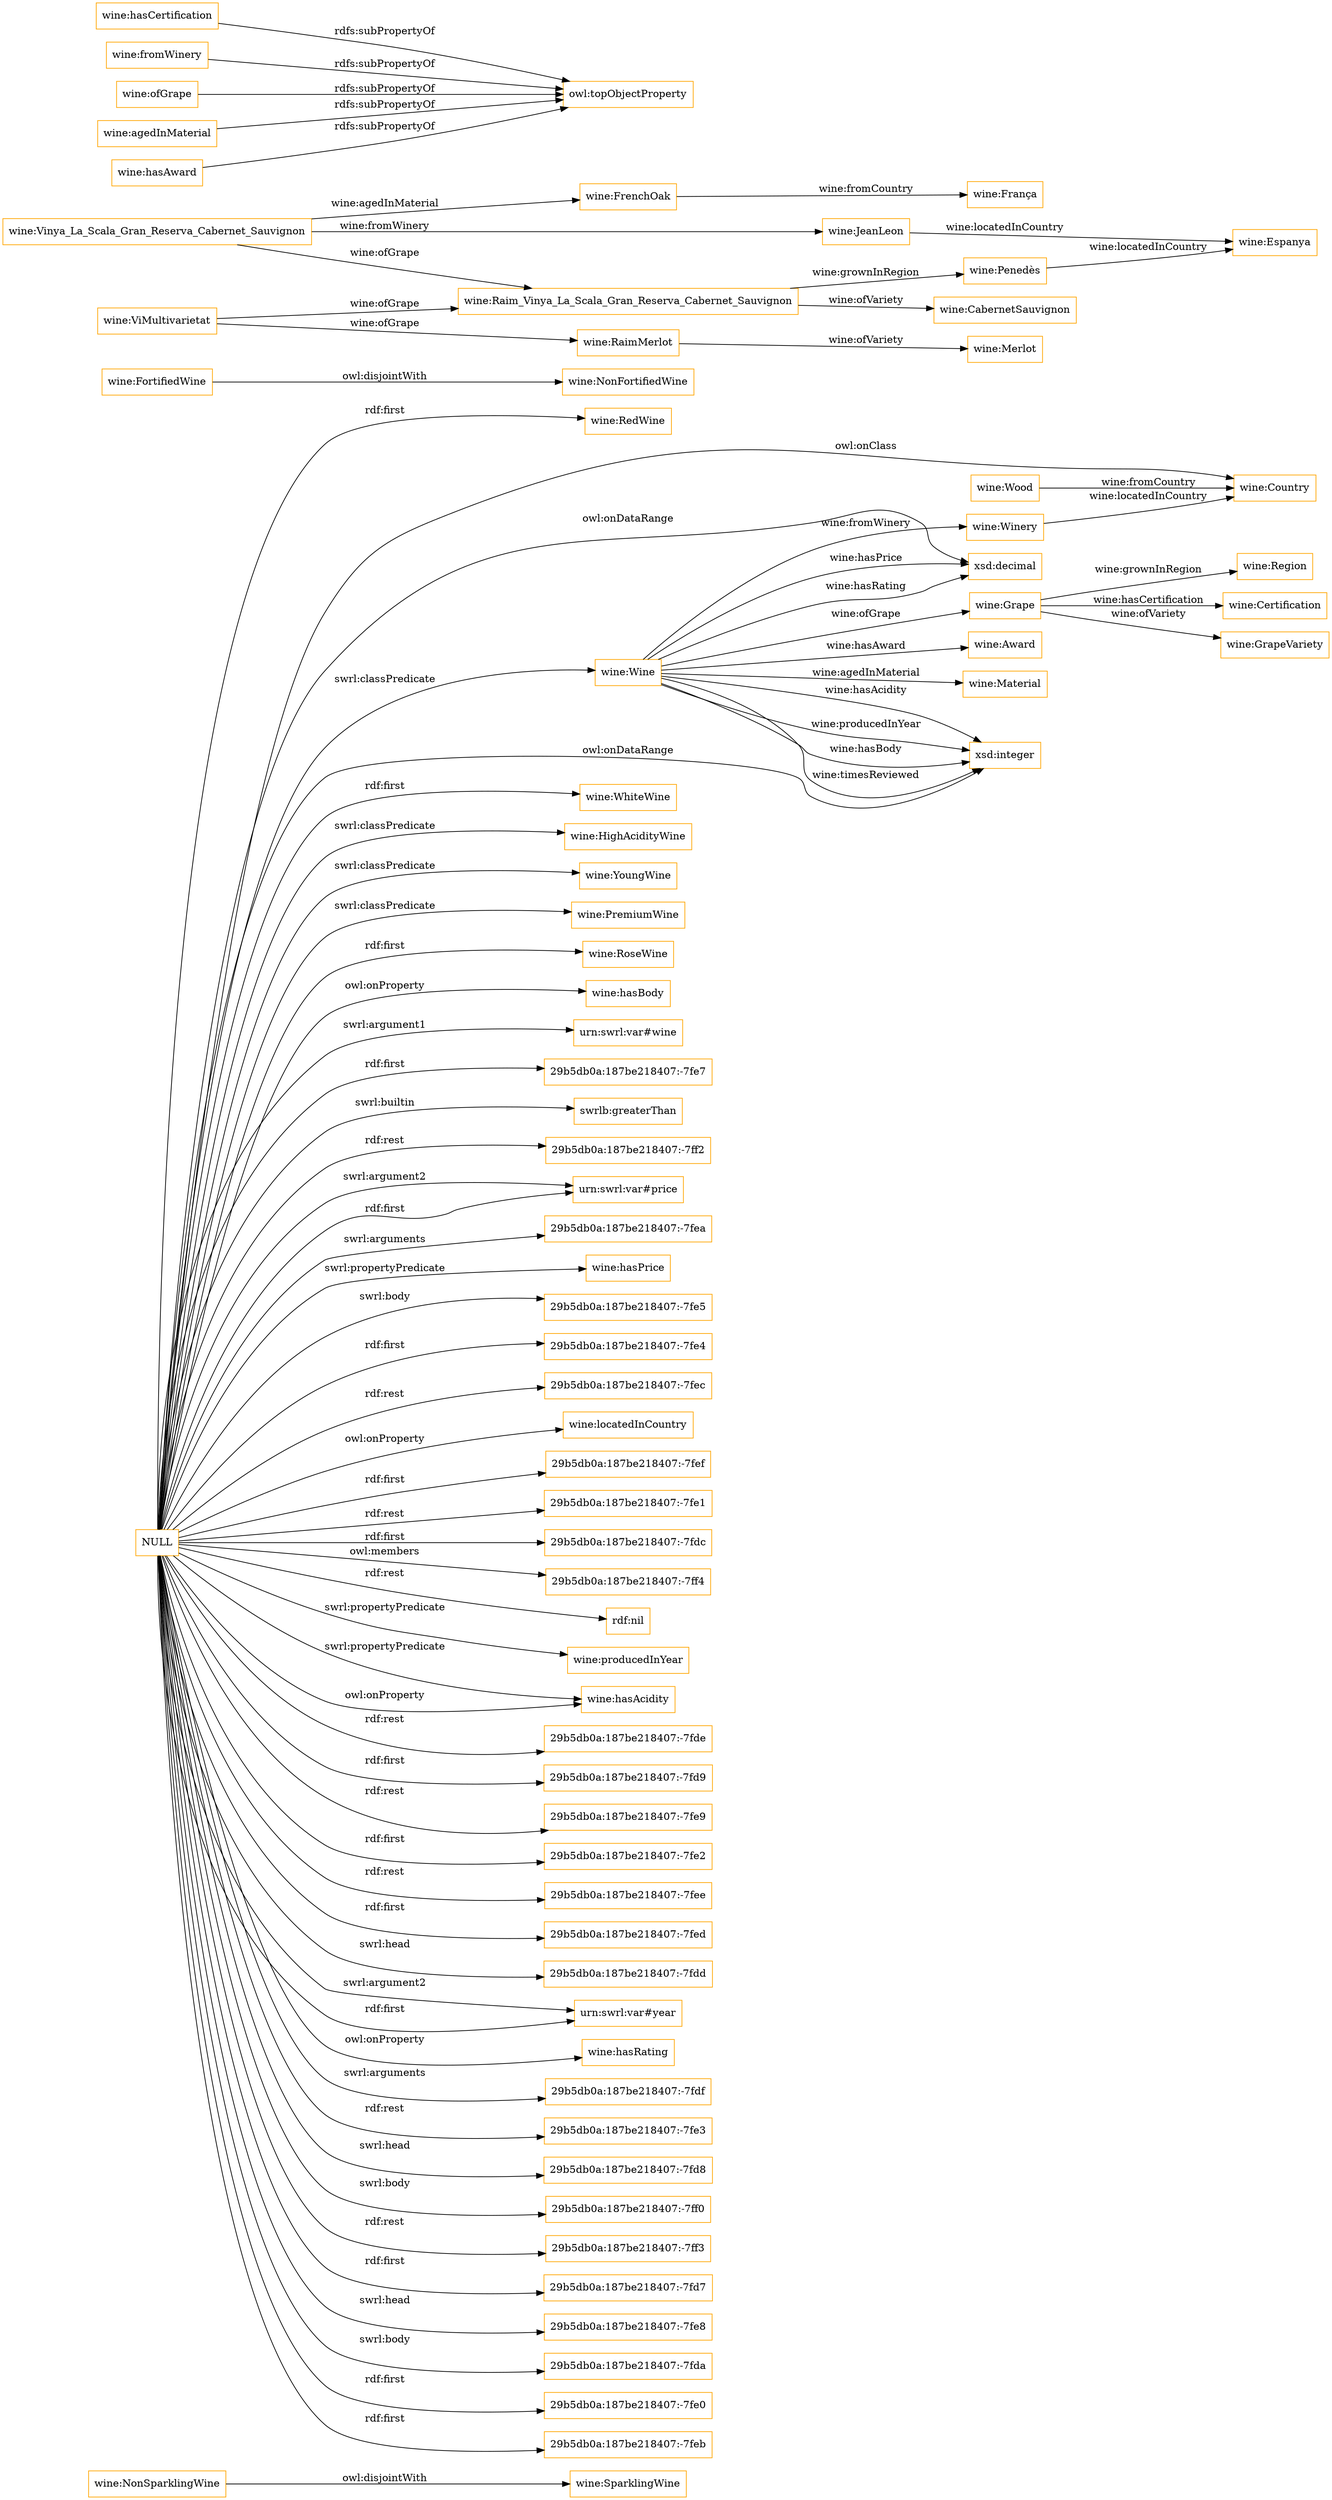 digraph ar2dtool_diagram { 
rankdir=LR;
size="1501"
node [shape = rectangle, color="orange"]; "wine:SparklingWine" "wine:RedWine" "wine:Country" "wine:Grape" "wine:Region" "wine:NonFortifiedWine" "wine:Award" "wine:Winery" "wine:FortifiedWine" "wine:Material" "wine:Wood" "wine:Certification" "wine:WhiteWine" "wine:Wine" "wine:HighAcidityWine" "wine:YoungWine" "wine:GrapeVariety" "wine:NonSparklingWine" "wine:PremiumWine" "wine:RoseWine" ; /*classes style*/
	"NULL" -> "wine:hasBody" [ label = "owl:onProperty" ];
	"NULL" -> "urn:swrl:var#wine" [ label = "swrl:argument1" ];
	"NULL" -> "wine:HighAcidityWine" [ label = "swrl:classPredicate" ];
	"NULL" -> "29b5db0a:187be218407:-7fe7" [ label = "rdf:first" ];
	"NULL" -> "swrlb:greaterThan" [ label = "swrl:builtin" ];
	"NULL" -> "29b5db0a:187be218407:-7ff2" [ label = "rdf:rest" ];
	"NULL" -> "urn:swrl:var#price" [ label = "rdf:first" ];
	"NULL" -> "29b5db0a:187be218407:-7fea" [ label = "swrl:arguments" ];
	"NULL" -> "wine:hasPrice" [ label = "swrl:propertyPredicate" ];
	"NULL" -> "xsd:integer" [ label = "owl:onDataRange" ];
	"NULL" -> "29b5db0a:187be218407:-7fe5" [ label = "swrl:body" ];
	"NULL" -> "29b5db0a:187be218407:-7fe4" [ label = "rdf:first" ];
	"NULL" -> "29b5db0a:187be218407:-7fec" [ label = "rdf:rest" ];
	"NULL" -> "wine:locatedInCountry" [ label = "owl:onProperty" ];
	"NULL" -> "29b5db0a:187be218407:-7fef" [ label = "rdf:first" ];
	"NULL" -> "wine:Wine" [ label = "swrl:classPredicate" ];
	"NULL" -> "29b5db0a:187be218407:-7fe1" [ label = "rdf:rest" ];
	"NULL" -> "29b5db0a:187be218407:-7fdc" [ label = "rdf:first" ];
	"NULL" -> "29b5db0a:187be218407:-7ff4" [ label = "owl:members" ];
	"NULL" -> "wine:WhiteWine" [ label = "rdf:first" ];
	"NULL" -> "rdf:nil" [ label = "rdf:rest" ];
	"NULL" -> "wine:producedInYear" [ label = "swrl:propertyPredicate" ];
	"NULL" -> "wine:PremiumWine" [ label = "swrl:classPredicate" ];
	"NULL" -> "wine:hasAcidity" [ label = "owl:onProperty" ];
	"NULL" -> "29b5db0a:187be218407:-7fde" [ label = "rdf:rest" ];
	"NULL" -> "wine:Country" [ label = "owl:onClass" ];
	"NULL" -> "29b5db0a:187be218407:-7fd9" [ label = "rdf:first" ];
	"NULL" -> "29b5db0a:187be218407:-7fe9" [ label = "rdf:rest" ];
	"NULL" -> "29b5db0a:187be218407:-7fe2" [ label = "rdf:first" ];
	"NULL" -> "wine:YoungWine" [ label = "swrl:classPredicate" ];
	"NULL" -> "29b5db0a:187be218407:-7fee" [ label = "rdf:rest" ];
	"NULL" -> "29b5db0a:187be218407:-7fed" [ label = "rdf:first" ];
	"NULL" -> "29b5db0a:187be218407:-7fdd" [ label = "swrl:head" ];
	"NULL" -> "urn:swrl:var#year" [ label = "rdf:first" ];
	"NULL" -> "wine:hasRating" [ label = "owl:onProperty" ];
	"NULL" -> "wine:RoseWine" [ label = "rdf:first" ];
	"NULL" -> "urn:swrl:var#year" [ label = "swrl:argument2" ];
	"NULL" -> "29b5db0a:187be218407:-7fdf" [ label = "swrl:arguments" ];
	"NULL" -> "29b5db0a:187be218407:-7fe3" [ label = "rdf:rest" ];
	"NULL" -> "29b5db0a:187be218407:-7fd8" [ label = "swrl:head" ];
	"NULL" -> "29b5db0a:187be218407:-7ff0" [ label = "swrl:body" ];
	"NULL" -> "wine:RedWine" [ label = "rdf:first" ];
	"NULL" -> "29b5db0a:187be218407:-7ff3" [ label = "rdf:rest" ];
	"NULL" -> "urn:swrl:var#price" [ label = "swrl:argument2" ];
	"NULL" -> "29b5db0a:187be218407:-7fd7" [ label = "rdf:first" ];
	"NULL" -> "29b5db0a:187be218407:-7fe8" [ label = "swrl:head" ];
	"NULL" -> "29b5db0a:187be218407:-7fda" [ label = "swrl:body" ];
	"NULL" -> "xsd:decimal" [ label = "owl:onDataRange" ];
	"NULL" -> "29b5db0a:187be218407:-7fe0" [ label = "rdf:first" ];
	"NULL" -> "wine:hasAcidity" [ label = "swrl:propertyPredicate" ];
	"NULL" -> "29b5db0a:187be218407:-7feb" [ label = "rdf:first" ];
	"wine:Raim_Vinya_La_Scala_Gran_Reserva_Cabernet_Sauvignon" -> "wine:CabernetSauvignon" [ label = "wine:ofVariety" ];
	"wine:Raim_Vinya_La_Scala_Gran_Reserva_Cabernet_Sauvignon" -> "wine:Penedès" [ label = "wine:grownInRegion" ];
	"wine:hasCertification" -> "owl:topObjectProperty" [ label = "rdfs:subPropertyOf" ];
	"wine:Vinya_La_Scala_Gran_Reserva_Cabernet_Sauvignon" -> "wine:FrenchOak" [ label = "wine:agedInMaterial" ];
	"wine:Vinya_La_Scala_Gran_Reserva_Cabernet_Sauvignon" -> "wine:JeanLeon" [ label = "wine:fromWinery" ];
	"wine:Vinya_La_Scala_Gran_Reserva_Cabernet_Sauvignon" -> "wine:Raim_Vinya_La_Scala_Gran_Reserva_Cabernet_Sauvignon" [ label = "wine:ofGrape" ];
	"wine:Penedès" -> "wine:Espanya" [ label = "wine:locatedInCountry" ];
	"wine:ViMultivarietat" -> "wine:Raim_Vinya_La_Scala_Gran_Reserva_Cabernet_Sauvignon" [ label = "wine:ofGrape" ];
	"wine:ViMultivarietat" -> "wine:RaimMerlot" [ label = "wine:ofGrape" ];
	"wine:fromWinery" -> "owl:topObjectProperty" [ label = "rdfs:subPropertyOf" ];
	"wine:FrenchOak" -> "wine:França" [ label = "wine:fromCountry" ];
	"wine:ofGrape" -> "owl:topObjectProperty" [ label = "rdfs:subPropertyOf" ];
	"wine:agedInMaterial" -> "owl:topObjectProperty" [ label = "rdfs:subPropertyOf" ];
	"wine:FortifiedWine" -> "wine:NonFortifiedWine" [ label = "owl:disjointWith" ];
	"wine:RaimMerlot" -> "wine:Merlot" [ label = "wine:ofVariety" ];
	"wine:JeanLeon" -> "wine:Espanya" [ label = "wine:locatedInCountry" ];
	"wine:hasAward" -> "owl:topObjectProperty" [ label = "rdfs:subPropertyOf" ];
	"wine:NonSparklingWine" -> "wine:SparklingWine" [ label = "owl:disjointWith" ];
	"wine:Grape" -> "wine:GrapeVariety" [ label = "wine:ofVariety" ];
	"wine:Wine" -> "xsd:decimal" [ label = "wine:hasPrice" ];
	"wine:Wine" -> "wine:Award" [ label = "wine:hasAward" ];
	"wine:Wine" -> "xsd:integer" [ label = "wine:hasBody" ];
	"wine:Wine" -> "xsd:integer" [ label = "wine:timesReviewed" ];
	"wine:Wine" -> "wine:Material" [ label = "wine:agedInMaterial" ];
	"wine:Wine" -> "xsd:integer" [ label = "wine:hasAcidity" ];
	"wine:Wood" -> "wine:Country" [ label = "wine:fromCountry" ];
	"wine:Wine" -> "xsd:integer" [ label = "wine:producedInYear" ];
	"wine:Winery" -> "wine:Country" [ label = "wine:locatedInCountry" ];
	"wine:Grape" -> "wine:Region" [ label = "wine:grownInRegion" ];
	"wine:Wine" -> "wine:Grape" [ label = "wine:ofGrape" ];
	"wine:Wine" -> "xsd:decimal" [ label = "wine:hasRating" ];
	"wine:Wine" -> "wine:Winery" [ label = "wine:fromWinery" ];
	"wine:Grape" -> "wine:Certification" [ label = "wine:hasCertification" ];

}

